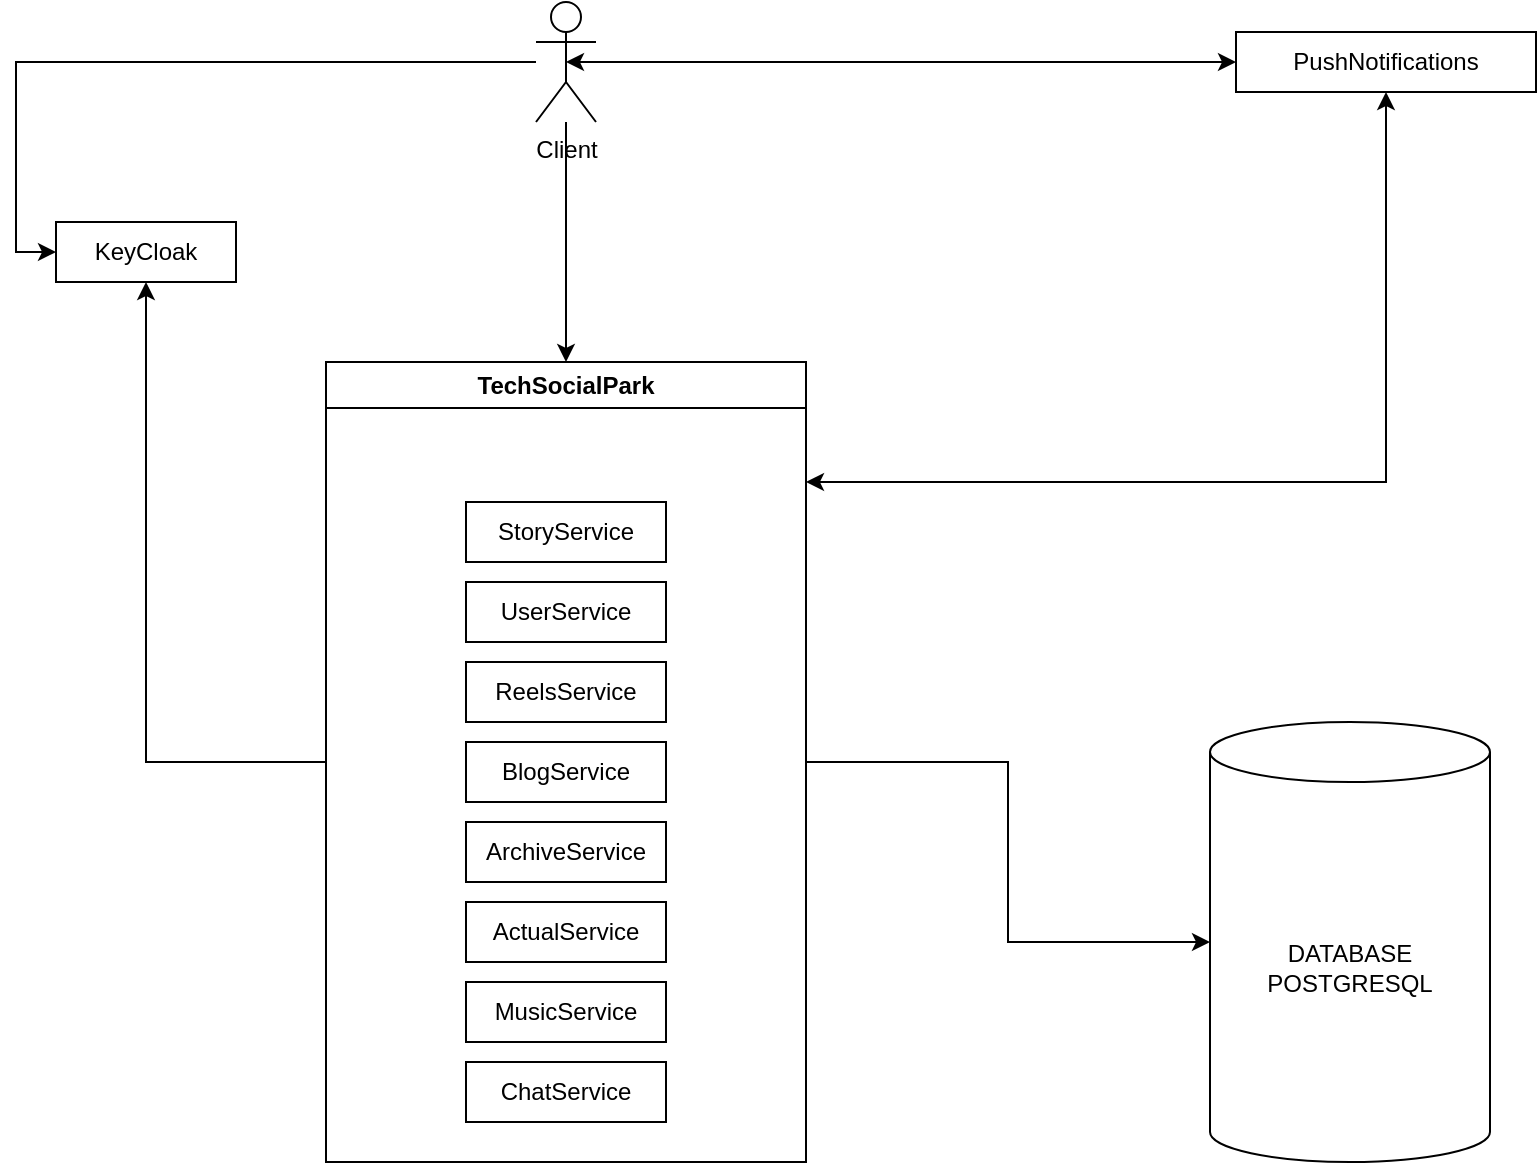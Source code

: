 <mxfile version="22.0.8" type="github">
  <diagram name="Страница — 1" id="CVkyIVfdtAMXl103ZaGv">
    <mxGraphModel dx="1733" dy="2118" grid="1" gridSize="10" guides="1" tooltips="1" connect="1" arrows="1" fold="1" page="1" pageScale="1" pageWidth="827" pageHeight="1169" math="0" shadow="0">
      <root>
        <mxCell id="0" />
        <mxCell id="1" parent="0" />
        <mxCell id="cYsJTezxlfMT1NDNoRSI-11" style="edgeStyle=orthogonalEdgeStyle;rounded=0;orthogonalLoop=1;jettySize=auto;html=1;" edge="1" parent="1" source="cYsJTezxlfMT1NDNoRSI-1" target="cYsJTezxlfMT1NDNoRSI-8">
          <mxGeometry relative="1" as="geometry" />
        </mxCell>
        <mxCell id="cYsJTezxlfMT1NDNoRSI-1" value="Client" style="shape=umlActor;verticalLabelPosition=bottom;verticalAlign=top;html=1;outlineConnect=0;" vertex="1" parent="1">
          <mxGeometry x="490" y="-130" width="30" height="60" as="geometry" />
        </mxCell>
        <mxCell id="cYsJTezxlfMT1NDNoRSI-5" style="edgeStyle=orthogonalEdgeStyle;rounded=0;orthogonalLoop=1;jettySize=auto;html=1;entryX=0;entryY=0.5;entryDx=0;entryDy=0;" edge="1" parent="1" source="cYsJTezxlfMT1NDNoRSI-1" target="cYsJTezxlfMT1NDNoRSI-6">
          <mxGeometry relative="1" as="geometry">
            <mxPoint x="300" y="20" as="targetPoint" />
          </mxGeometry>
        </mxCell>
        <mxCell id="cYsJTezxlfMT1NDNoRSI-6" value="KeyCloak" style="rounded=0;whiteSpace=wrap;html=1;labelBackgroundColor=none;fillStyle=solid;fillColor=#FFFFFF;fontColor=#000000;" vertex="1" parent="1">
          <mxGeometry x="250" y="-20" width="90" height="30" as="geometry" />
        </mxCell>
        <mxCell id="cYsJTezxlfMT1NDNoRSI-10" style="edgeStyle=orthogonalEdgeStyle;rounded=0;orthogonalLoop=1;jettySize=auto;html=1;" edge="1" parent="1" source="cYsJTezxlfMT1NDNoRSI-8" target="cYsJTezxlfMT1NDNoRSI-9">
          <mxGeometry relative="1" as="geometry" />
        </mxCell>
        <mxCell id="cYsJTezxlfMT1NDNoRSI-12" style="edgeStyle=orthogonalEdgeStyle;rounded=0;orthogonalLoop=1;jettySize=auto;html=1;" edge="1" parent="1" source="cYsJTezxlfMT1NDNoRSI-8" target="cYsJTezxlfMT1NDNoRSI-6">
          <mxGeometry relative="1" as="geometry" />
        </mxCell>
        <mxCell id="cYsJTezxlfMT1NDNoRSI-25" style="edgeStyle=orthogonalEdgeStyle;rounded=0;orthogonalLoop=1;jettySize=auto;html=1;entryX=0.5;entryY=1;entryDx=0;entryDy=0;startArrow=classic;startFill=1;" edge="1" parent="1" source="cYsJTezxlfMT1NDNoRSI-8" target="cYsJTezxlfMT1NDNoRSI-20">
          <mxGeometry relative="1" as="geometry">
            <Array as="points">
              <mxPoint x="915" y="110" />
            </Array>
          </mxGeometry>
        </mxCell>
        <mxCell id="cYsJTezxlfMT1NDNoRSI-8" value="TechSocialPark" style="swimlane;whiteSpace=wrap;html=1;" vertex="1" parent="1">
          <mxGeometry x="385" y="50" width="240" height="400" as="geometry" />
        </mxCell>
        <mxCell id="cYsJTezxlfMT1NDNoRSI-13" value="StoryService" style="rounded=0;whiteSpace=wrap;html=1;" vertex="1" parent="cYsJTezxlfMT1NDNoRSI-8">
          <mxGeometry x="70" y="70" width="100" height="30" as="geometry" />
        </mxCell>
        <mxCell id="cYsJTezxlfMT1NDNoRSI-14" value="UserService" style="rounded=0;whiteSpace=wrap;html=1;" vertex="1" parent="cYsJTezxlfMT1NDNoRSI-8">
          <mxGeometry x="70" y="110" width="100" height="30" as="geometry" />
        </mxCell>
        <mxCell id="cYsJTezxlfMT1NDNoRSI-15" value="ReelsService" style="rounded=0;whiteSpace=wrap;html=1;" vertex="1" parent="cYsJTezxlfMT1NDNoRSI-8">
          <mxGeometry x="70" y="150" width="100" height="30" as="geometry" />
        </mxCell>
        <mxCell id="cYsJTezxlfMT1NDNoRSI-16" value="BlogService" style="rounded=0;whiteSpace=wrap;html=1;" vertex="1" parent="cYsJTezxlfMT1NDNoRSI-8">
          <mxGeometry x="70" y="190" width="100" height="30" as="geometry" />
        </mxCell>
        <mxCell id="cYsJTezxlfMT1NDNoRSI-17" value="ArchiveService" style="rounded=0;whiteSpace=wrap;html=1;" vertex="1" parent="cYsJTezxlfMT1NDNoRSI-8">
          <mxGeometry x="70" y="230" width="100" height="30" as="geometry" />
        </mxCell>
        <mxCell id="cYsJTezxlfMT1NDNoRSI-18" value="ActualService" style="rounded=0;whiteSpace=wrap;html=1;" vertex="1" parent="cYsJTezxlfMT1NDNoRSI-8">
          <mxGeometry x="70" y="270" width="100" height="30" as="geometry" />
        </mxCell>
        <mxCell id="cYsJTezxlfMT1NDNoRSI-19" value="MusicService" style="rounded=0;whiteSpace=wrap;html=1;" vertex="1" parent="cYsJTezxlfMT1NDNoRSI-8">
          <mxGeometry x="70" y="310" width="100" height="30" as="geometry" />
        </mxCell>
        <mxCell id="cYsJTezxlfMT1NDNoRSI-21" value="ChatService" style="rounded=0;whiteSpace=wrap;html=1;" vertex="1" parent="cYsJTezxlfMT1NDNoRSI-8">
          <mxGeometry x="70" y="350" width="100" height="30" as="geometry" />
        </mxCell>
        <mxCell id="cYsJTezxlfMT1NDNoRSI-9" value="DATABASE&lt;br&gt;POSTGRESQL" style="shape=cylinder3;whiteSpace=wrap;html=1;boundedLbl=1;backgroundOutline=1;size=15;" vertex="1" parent="1">
          <mxGeometry x="827" y="230" width="140" height="220" as="geometry" />
        </mxCell>
        <mxCell id="cYsJTezxlfMT1NDNoRSI-20" value="PushNotifications" style="rounded=0;whiteSpace=wrap;html=1;" vertex="1" parent="1">
          <mxGeometry x="840" y="-115" width="150" height="30" as="geometry" />
        </mxCell>
        <mxCell id="cYsJTezxlfMT1NDNoRSI-23" style="edgeStyle=orthogonalEdgeStyle;rounded=0;orthogonalLoop=1;jettySize=auto;html=1;entryX=0.5;entryY=0.5;entryDx=0;entryDy=0;entryPerimeter=0;startArrow=classic;startFill=1;" edge="1" parent="1" source="cYsJTezxlfMT1NDNoRSI-20" target="cYsJTezxlfMT1NDNoRSI-1">
          <mxGeometry relative="1" as="geometry" />
        </mxCell>
      </root>
    </mxGraphModel>
  </diagram>
</mxfile>
